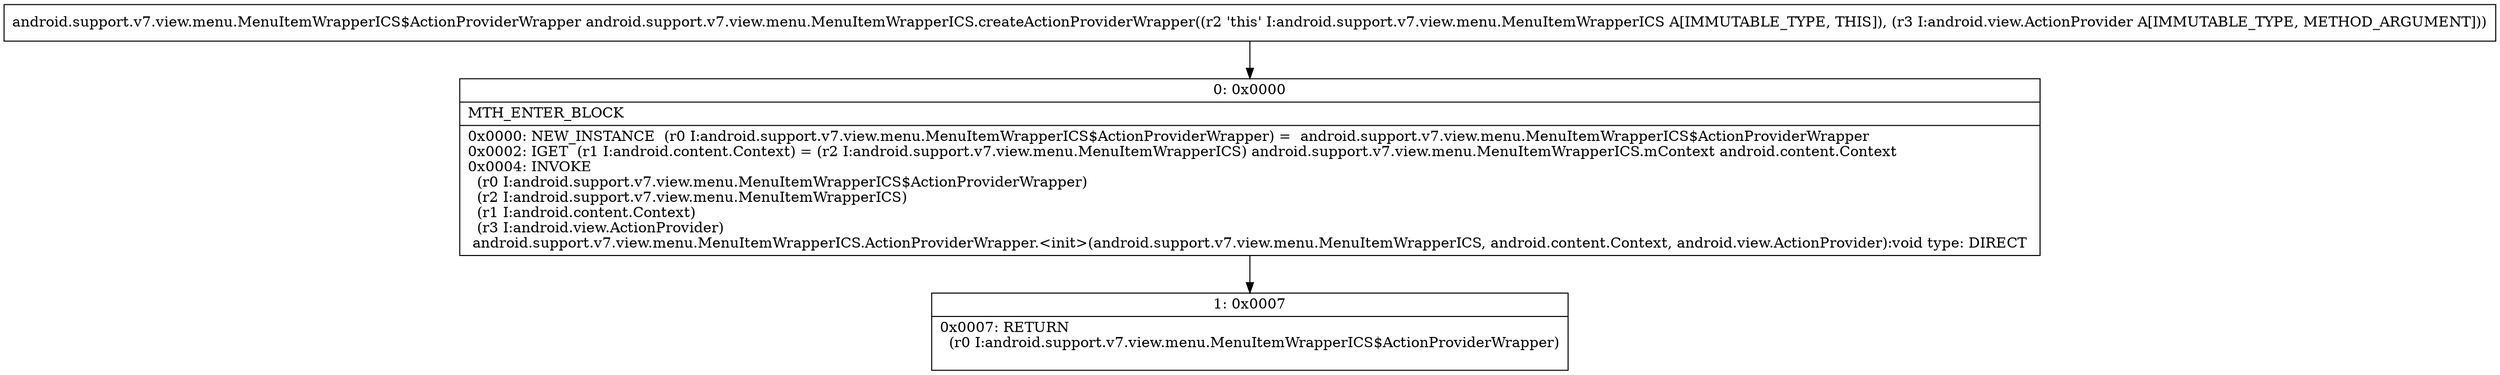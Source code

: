 digraph "CFG forandroid.support.v7.view.menu.MenuItemWrapperICS.createActionProviderWrapper(Landroid\/view\/ActionProvider;)Landroid\/support\/v7\/view\/menu\/MenuItemWrapperICS$ActionProviderWrapper;" {
Node_0 [shape=record,label="{0\:\ 0x0000|MTH_ENTER_BLOCK\l|0x0000: NEW_INSTANCE  (r0 I:android.support.v7.view.menu.MenuItemWrapperICS$ActionProviderWrapper) =  android.support.v7.view.menu.MenuItemWrapperICS$ActionProviderWrapper \l0x0002: IGET  (r1 I:android.content.Context) = (r2 I:android.support.v7.view.menu.MenuItemWrapperICS) android.support.v7.view.menu.MenuItemWrapperICS.mContext android.content.Context \l0x0004: INVOKE  \l  (r0 I:android.support.v7.view.menu.MenuItemWrapperICS$ActionProviderWrapper)\l  (r2 I:android.support.v7.view.menu.MenuItemWrapperICS)\l  (r1 I:android.content.Context)\l  (r3 I:android.view.ActionProvider)\l android.support.v7.view.menu.MenuItemWrapperICS.ActionProviderWrapper.\<init\>(android.support.v7.view.menu.MenuItemWrapperICS, android.content.Context, android.view.ActionProvider):void type: DIRECT \l}"];
Node_1 [shape=record,label="{1\:\ 0x0007|0x0007: RETURN  \l  (r0 I:android.support.v7.view.menu.MenuItemWrapperICS$ActionProviderWrapper)\l \l}"];
MethodNode[shape=record,label="{android.support.v7.view.menu.MenuItemWrapperICS$ActionProviderWrapper android.support.v7.view.menu.MenuItemWrapperICS.createActionProviderWrapper((r2 'this' I:android.support.v7.view.menu.MenuItemWrapperICS A[IMMUTABLE_TYPE, THIS]), (r3 I:android.view.ActionProvider A[IMMUTABLE_TYPE, METHOD_ARGUMENT])) }"];
MethodNode -> Node_0;
Node_0 -> Node_1;
}

